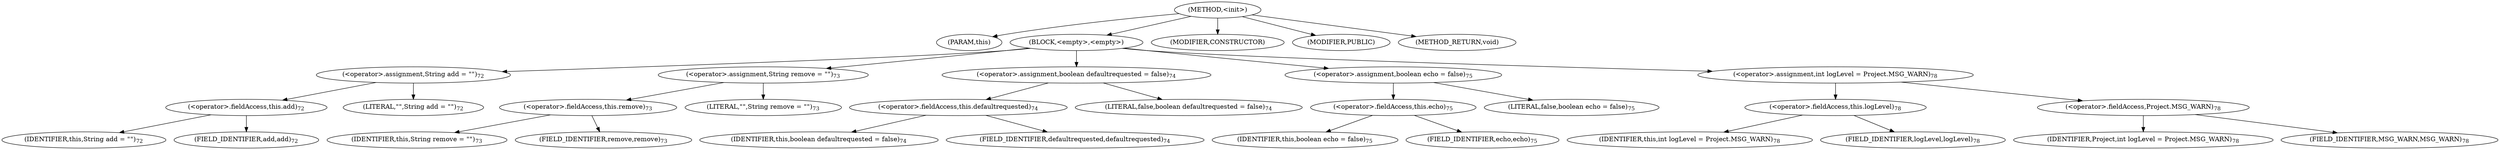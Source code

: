 digraph "&lt;init&gt;" {  
"190" [label = <(METHOD,&lt;init&gt;)> ]
"191" [label = <(PARAM,this)> ]
"192" [label = <(BLOCK,&lt;empty&gt;,&lt;empty&gt;)> ]
"193" [label = <(&lt;operator&gt;.assignment,String add = &quot;&quot;)<SUB>72</SUB>> ]
"194" [label = <(&lt;operator&gt;.fieldAccess,this.add)<SUB>72</SUB>> ]
"195" [label = <(IDENTIFIER,this,String add = &quot;&quot;)<SUB>72</SUB>> ]
"196" [label = <(FIELD_IDENTIFIER,add,add)<SUB>72</SUB>> ]
"197" [label = <(LITERAL,&quot;&quot;,String add = &quot;&quot;)<SUB>72</SUB>> ]
"198" [label = <(&lt;operator&gt;.assignment,String remove = &quot;&quot;)<SUB>73</SUB>> ]
"199" [label = <(&lt;operator&gt;.fieldAccess,this.remove)<SUB>73</SUB>> ]
"200" [label = <(IDENTIFIER,this,String remove = &quot;&quot;)<SUB>73</SUB>> ]
"201" [label = <(FIELD_IDENTIFIER,remove,remove)<SUB>73</SUB>> ]
"202" [label = <(LITERAL,&quot;&quot;,String remove = &quot;&quot;)<SUB>73</SUB>> ]
"203" [label = <(&lt;operator&gt;.assignment,boolean defaultrequested = false)<SUB>74</SUB>> ]
"204" [label = <(&lt;operator&gt;.fieldAccess,this.defaultrequested)<SUB>74</SUB>> ]
"205" [label = <(IDENTIFIER,this,boolean defaultrequested = false)<SUB>74</SUB>> ]
"206" [label = <(FIELD_IDENTIFIER,defaultrequested,defaultrequested)<SUB>74</SUB>> ]
"207" [label = <(LITERAL,false,boolean defaultrequested = false)<SUB>74</SUB>> ]
"208" [label = <(&lt;operator&gt;.assignment,boolean echo = false)<SUB>75</SUB>> ]
"209" [label = <(&lt;operator&gt;.fieldAccess,this.echo)<SUB>75</SUB>> ]
"210" [label = <(IDENTIFIER,this,boolean echo = false)<SUB>75</SUB>> ]
"211" [label = <(FIELD_IDENTIFIER,echo,echo)<SUB>75</SUB>> ]
"212" [label = <(LITERAL,false,boolean echo = false)<SUB>75</SUB>> ]
"213" [label = <(&lt;operator&gt;.assignment,int logLevel = Project.MSG_WARN)<SUB>78</SUB>> ]
"214" [label = <(&lt;operator&gt;.fieldAccess,this.logLevel)<SUB>78</SUB>> ]
"215" [label = <(IDENTIFIER,this,int logLevel = Project.MSG_WARN)<SUB>78</SUB>> ]
"216" [label = <(FIELD_IDENTIFIER,logLevel,logLevel)<SUB>78</SUB>> ]
"217" [label = <(&lt;operator&gt;.fieldAccess,Project.MSG_WARN)<SUB>78</SUB>> ]
"218" [label = <(IDENTIFIER,Project,int logLevel = Project.MSG_WARN)<SUB>78</SUB>> ]
"219" [label = <(FIELD_IDENTIFIER,MSG_WARN,MSG_WARN)<SUB>78</SUB>> ]
"220" [label = <(MODIFIER,CONSTRUCTOR)> ]
"221" [label = <(MODIFIER,PUBLIC)> ]
"222" [label = <(METHOD_RETURN,void)> ]
  "190" -> "191" 
  "190" -> "192" 
  "190" -> "220" 
  "190" -> "221" 
  "190" -> "222" 
  "192" -> "193" 
  "192" -> "198" 
  "192" -> "203" 
  "192" -> "208" 
  "192" -> "213" 
  "193" -> "194" 
  "193" -> "197" 
  "194" -> "195" 
  "194" -> "196" 
  "198" -> "199" 
  "198" -> "202" 
  "199" -> "200" 
  "199" -> "201" 
  "203" -> "204" 
  "203" -> "207" 
  "204" -> "205" 
  "204" -> "206" 
  "208" -> "209" 
  "208" -> "212" 
  "209" -> "210" 
  "209" -> "211" 
  "213" -> "214" 
  "213" -> "217" 
  "214" -> "215" 
  "214" -> "216" 
  "217" -> "218" 
  "217" -> "219" 
}
